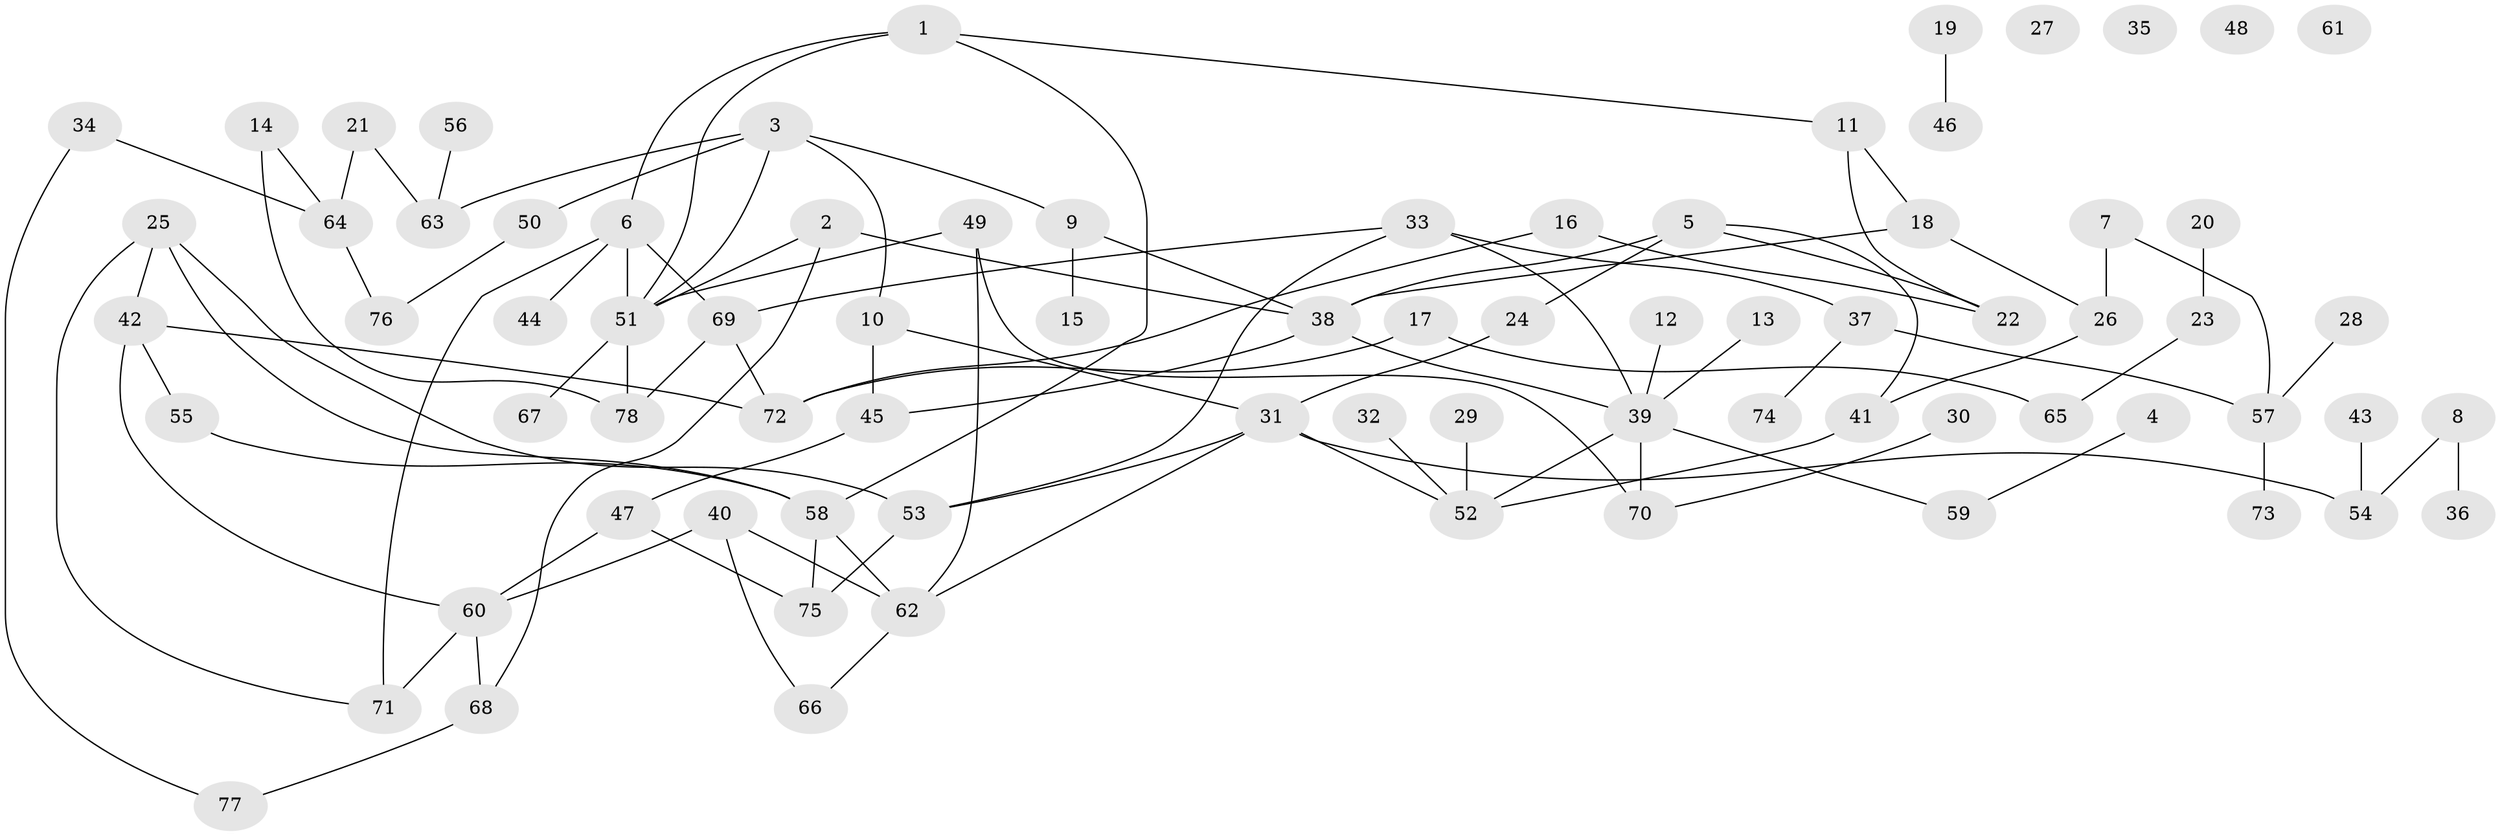 // Generated by graph-tools (version 1.1) at 2025/25/03/09/25 03:25:19]
// undirected, 78 vertices, 103 edges
graph export_dot {
graph [start="1"]
  node [color=gray90,style=filled];
  1;
  2;
  3;
  4;
  5;
  6;
  7;
  8;
  9;
  10;
  11;
  12;
  13;
  14;
  15;
  16;
  17;
  18;
  19;
  20;
  21;
  22;
  23;
  24;
  25;
  26;
  27;
  28;
  29;
  30;
  31;
  32;
  33;
  34;
  35;
  36;
  37;
  38;
  39;
  40;
  41;
  42;
  43;
  44;
  45;
  46;
  47;
  48;
  49;
  50;
  51;
  52;
  53;
  54;
  55;
  56;
  57;
  58;
  59;
  60;
  61;
  62;
  63;
  64;
  65;
  66;
  67;
  68;
  69;
  70;
  71;
  72;
  73;
  74;
  75;
  76;
  77;
  78;
  1 -- 6;
  1 -- 11;
  1 -- 51;
  1 -- 58;
  2 -- 38;
  2 -- 51;
  2 -- 68;
  3 -- 9;
  3 -- 10;
  3 -- 50;
  3 -- 51;
  3 -- 63;
  4 -- 59;
  5 -- 22;
  5 -- 24;
  5 -- 38;
  5 -- 41;
  6 -- 44;
  6 -- 51;
  6 -- 69;
  6 -- 71;
  7 -- 26;
  7 -- 57;
  8 -- 36;
  8 -- 54;
  9 -- 15;
  9 -- 38;
  10 -- 31;
  10 -- 45;
  11 -- 18;
  11 -- 22;
  12 -- 39;
  13 -- 39;
  14 -- 64;
  14 -- 78;
  16 -- 22;
  16 -- 72;
  17 -- 65;
  17 -- 72;
  18 -- 26;
  18 -- 38;
  19 -- 46;
  20 -- 23;
  21 -- 63;
  21 -- 64;
  23 -- 65;
  24 -- 31;
  25 -- 42;
  25 -- 53;
  25 -- 58;
  25 -- 71;
  26 -- 41;
  28 -- 57;
  29 -- 52;
  30 -- 70;
  31 -- 52;
  31 -- 53;
  31 -- 54;
  31 -- 62;
  32 -- 52;
  33 -- 37;
  33 -- 39;
  33 -- 53;
  33 -- 69;
  34 -- 64;
  34 -- 77;
  37 -- 57;
  37 -- 74;
  38 -- 39;
  38 -- 45;
  39 -- 52;
  39 -- 59;
  39 -- 70;
  40 -- 60;
  40 -- 62;
  40 -- 66;
  41 -- 52;
  42 -- 55;
  42 -- 60;
  42 -- 72;
  43 -- 54;
  45 -- 47;
  47 -- 60;
  47 -- 75;
  49 -- 51;
  49 -- 62;
  49 -- 70;
  50 -- 76;
  51 -- 67;
  51 -- 78;
  53 -- 75;
  55 -- 58;
  56 -- 63;
  57 -- 73;
  58 -- 62;
  58 -- 75;
  60 -- 68;
  60 -- 71;
  62 -- 66;
  64 -- 76;
  68 -- 77;
  69 -- 72;
  69 -- 78;
}
